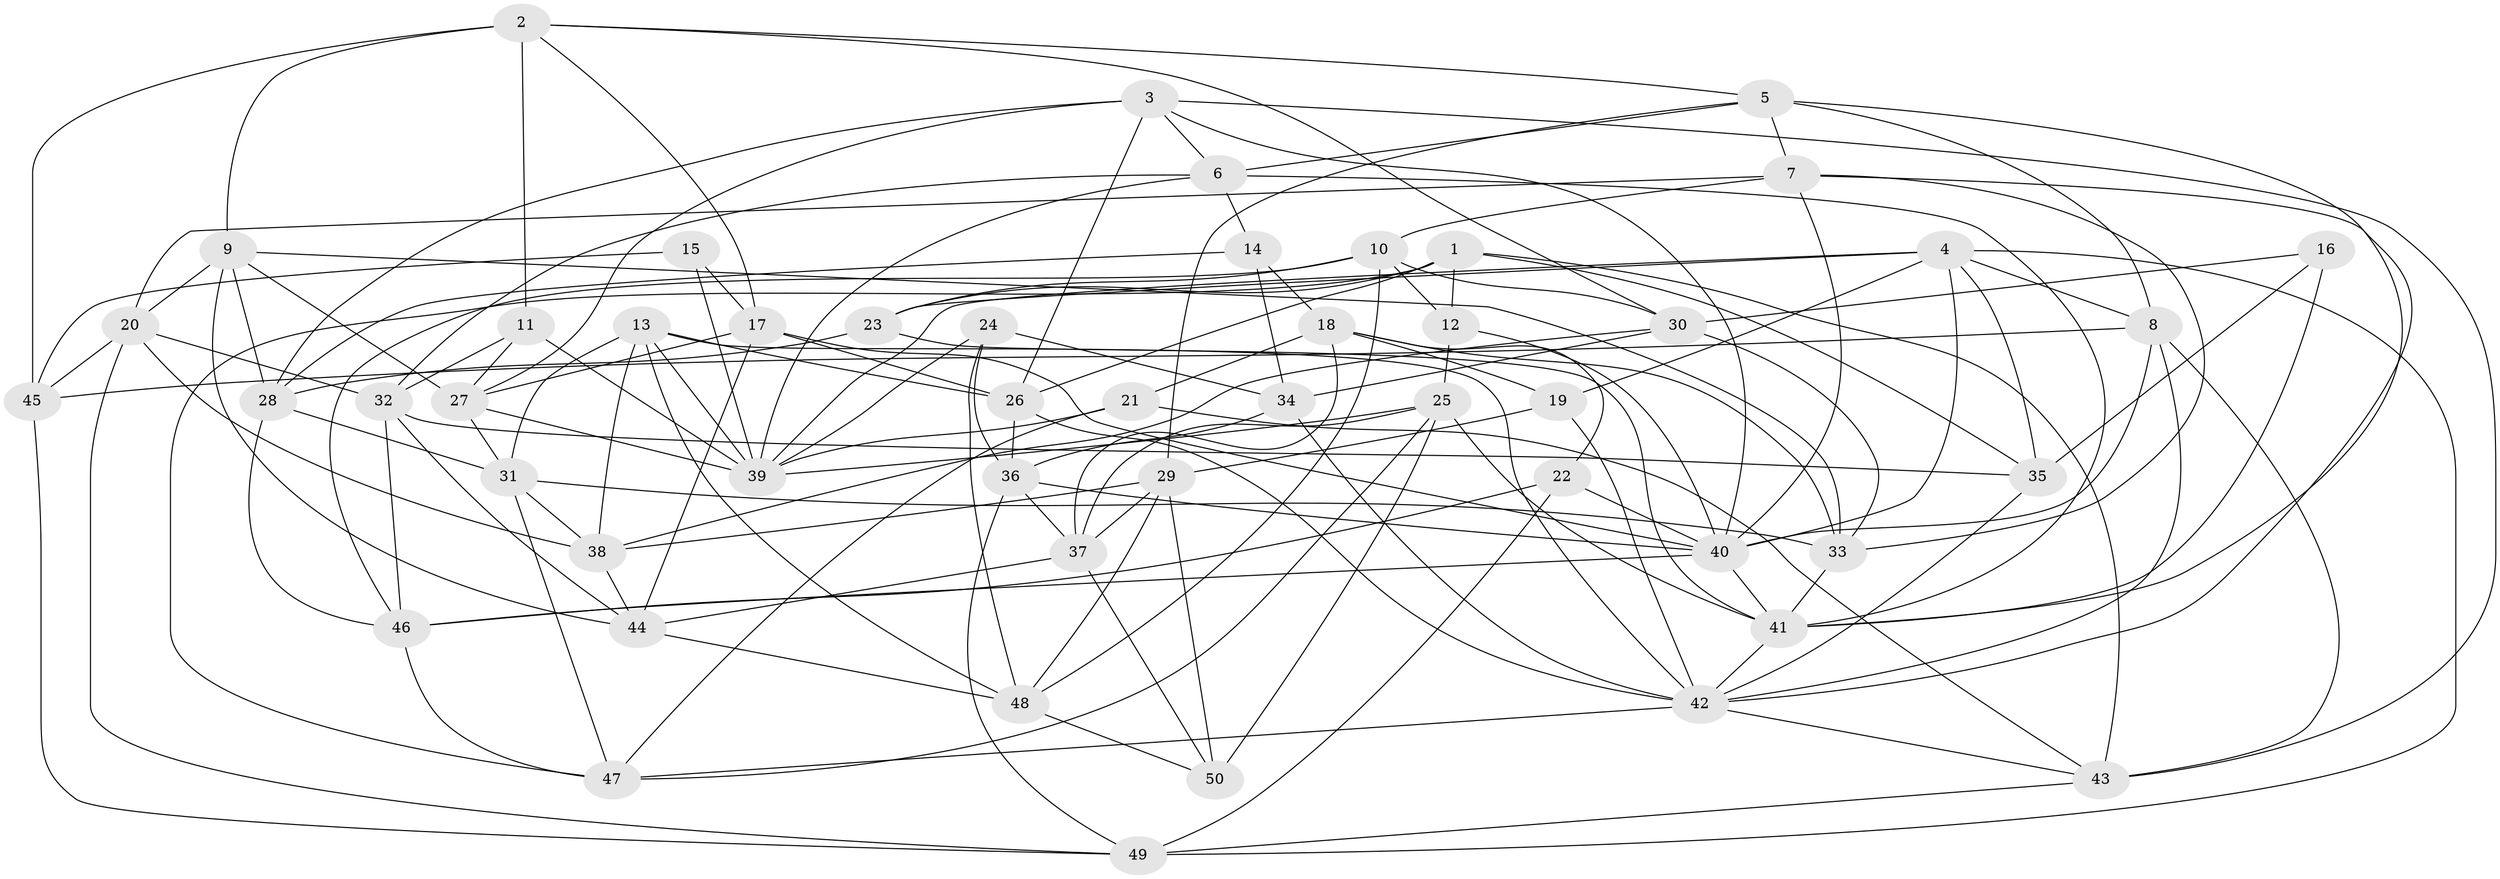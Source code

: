 // original degree distribution, {4: 1.0}
// Generated by graph-tools (version 1.1) at 2025/26/03/09/25 03:26:59]
// undirected, 50 vertices, 144 edges
graph export_dot {
graph [start="1"]
  node [color=gray90,style=filled];
  1;
  2;
  3;
  4;
  5;
  6;
  7;
  8;
  9;
  10;
  11;
  12;
  13;
  14;
  15;
  16;
  17;
  18;
  19;
  20;
  21;
  22;
  23;
  24;
  25;
  26;
  27;
  28;
  29;
  30;
  31;
  32;
  33;
  34;
  35;
  36;
  37;
  38;
  39;
  40;
  41;
  42;
  43;
  44;
  45;
  46;
  47;
  48;
  49;
  50;
  1 -- 12 [weight=1.0];
  1 -- 23 [weight=1.0];
  1 -- 26 [weight=1.0];
  1 -- 35 [weight=1.0];
  1 -- 43 [weight=1.0];
  1 -- 47 [weight=1.0];
  2 -- 5 [weight=1.0];
  2 -- 9 [weight=1.0];
  2 -- 11 [weight=1.0];
  2 -- 17 [weight=1.0];
  2 -- 30 [weight=1.0];
  2 -- 45 [weight=1.0];
  3 -- 6 [weight=1.0];
  3 -- 26 [weight=1.0];
  3 -- 27 [weight=1.0];
  3 -- 28 [weight=1.0];
  3 -- 40 [weight=1.0];
  3 -- 43 [weight=1.0];
  4 -- 8 [weight=1.0];
  4 -- 19 [weight=1.0];
  4 -- 23 [weight=2.0];
  4 -- 35 [weight=1.0];
  4 -- 39 [weight=1.0];
  4 -- 40 [weight=1.0];
  4 -- 49 [weight=1.0];
  5 -- 6 [weight=1.0];
  5 -- 7 [weight=1.0];
  5 -- 8 [weight=1.0];
  5 -- 29 [weight=1.0];
  5 -- 41 [weight=1.0];
  6 -- 14 [weight=1.0];
  6 -- 32 [weight=1.0];
  6 -- 39 [weight=1.0];
  6 -- 41 [weight=1.0];
  7 -- 10 [weight=1.0];
  7 -- 20 [weight=1.0];
  7 -- 33 [weight=1.0];
  7 -- 40 [weight=1.0];
  7 -- 42 [weight=1.0];
  8 -- 40 [weight=1.0];
  8 -- 42 [weight=1.0];
  8 -- 43 [weight=1.0];
  8 -- 45 [weight=1.0];
  9 -- 20 [weight=1.0];
  9 -- 27 [weight=1.0];
  9 -- 28 [weight=1.0];
  9 -- 33 [weight=1.0];
  9 -- 44 [weight=1.0];
  10 -- 12 [weight=1.0];
  10 -- 23 [weight=1.0];
  10 -- 30 [weight=1.0];
  10 -- 46 [weight=1.0];
  10 -- 48 [weight=1.0];
  11 -- 27 [weight=1.0];
  11 -- 32 [weight=1.0];
  11 -- 39 [weight=1.0];
  12 -- 25 [weight=1.0];
  12 -- 40 [weight=1.0];
  13 -- 26 [weight=1.0];
  13 -- 31 [weight=1.0];
  13 -- 38 [weight=1.0];
  13 -- 39 [weight=1.0];
  13 -- 42 [weight=1.0];
  13 -- 48 [weight=1.0];
  14 -- 18 [weight=1.0];
  14 -- 28 [weight=1.0];
  14 -- 34 [weight=1.0];
  15 -- 17 [weight=1.0];
  15 -- 39 [weight=1.0];
  15 -- 45 [weight=2.0];
  16 -- 30 [weight=1.0];
  16 -- 35 [weight=2.0];
  16 -- 41 [weight=1.0];
  17 -- 26 [weight=1.0];
  17 -- 27 [weight=1.0];
  17 -- 40 [weight=1.0];
  17 -- 44 [weight=1.0];
  18 -- 19 [weight=1.0];
  18 -- 21 [weight=1.0];
  18 -- 22 [weight=1.0];
  18 -- 33 [weight=1.0];
  18 -- 37 [weight=1.0];
  19 -- 29 [weight=1.0];
  19 -- 42 [weight=1.0];
  20 -- 32 [weight=1.0];
  20 -- 38 [weight=1.0];
  20 -- 45 [weight=1.0];
  20 -- 49 [weight=1.0];
  21 -- 39 [weight=1.0];
  21 -- 43 [weight=1.0];
  21 -- 47 [weight=1.0];
  22 -- 40 [weight=1.0];
  22 -- 46 [weight=1.0];
  22 -- 49 [weight=1.0];
  23 -- 28 [weight=1.0];
  23 -- 41 [weight=1.0];
  24 -- 34 [weight=2.0];
  24 -- 36 [weight=1.0];
  24 -- 39 [weight=2.0];
  24 -- 48 [weight=1.0];
  25 -- 37 [weight=1.0];
  25 -- 39 [weight=1.0];
  25 -- 41 [weight=1.0];
  25 -- 47 [weight=1.0];
  25 -- 50 [weight=1.0];
  26 -- 36 [weight=1.0];
  26 -- 42 [weight=1.0];
  27 -- 31 [weight=1.0];
  27 -- 39 [weight=1.0];
  28 -- 31 [weight=1.0];
  28 -- 46 [weight=1.0];
  29 -- 37 [weight=1.0];
  29 -- 38 [weight=1.0];
  29 -- 48 [weight=1.0];
  29 -- 50 [weight=1.0];
  30 -- 33 [weight=1.0];
  30 -- 34 [weight=1.0];
  30 -- 38 [weight=1.0];
  31 -- 33 [weight=1.0];
  31 -- 38 [weight=1.0];
  31 -- 47 [weight=1.0];
  32 -- 35 [weight=1.0];
  32 -- 44 [weight=1.0];
  32 -- 46 [weight=1.0];
  33 -- 41 [weight=1.0];
  34 -- 36 [weight=1.0];
  34 -- 42 [weight=1.0];
  35 -- 42 [weight=1.0];
  36 -- 37 [weight=1.0];
  36 -- 40 [weight=1.0];
  36 -- 49 [weight=1.0];
  37 -- 44 [weight=1.0];
  37 -- 50 [weight=1.0];
  38 -- 44 [weight=1.0];
  40 -- 41 [weight=1.0];
  40 -- 46 [weight=1.0];
  41 -- 42 [weight=1.0];
  42 -- 43 [weight=1.0];
  42 -- 47 [weight=1.0];
  43 -- 49 [weight=1.0];
  44 -- 48 [weight=1.0];
  45 -- 49 [weight=1.0];
  46 -- 47 [weight=1.0];
  48 -- 50 [weight=1.0];
}
